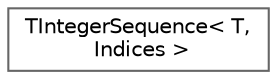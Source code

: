 digraph "Graphical Class Hierarchy"
{
 // INTERACTIVE_SVG=YES
 // LATEX_PDF_SIZE
  bgcolor="transparent";
  edge [fontname=Helvetica,fontsize=10,labelfontname=Helvetica,labelfontsize=10];
  node [fontname=Helvetica,fontsize=10,shape=box,height=0.2,width=0.4];
  rankdir="LR";
  Node0 [id="Node000000",label="TIntegerSequence\< T,\l Indices \>",height=0.2,width=0.4,color="grey40", fillcolor="white", style="filled",URL="$da/d4f/structTIntegerSequence.html",tooltip=" "];
}
